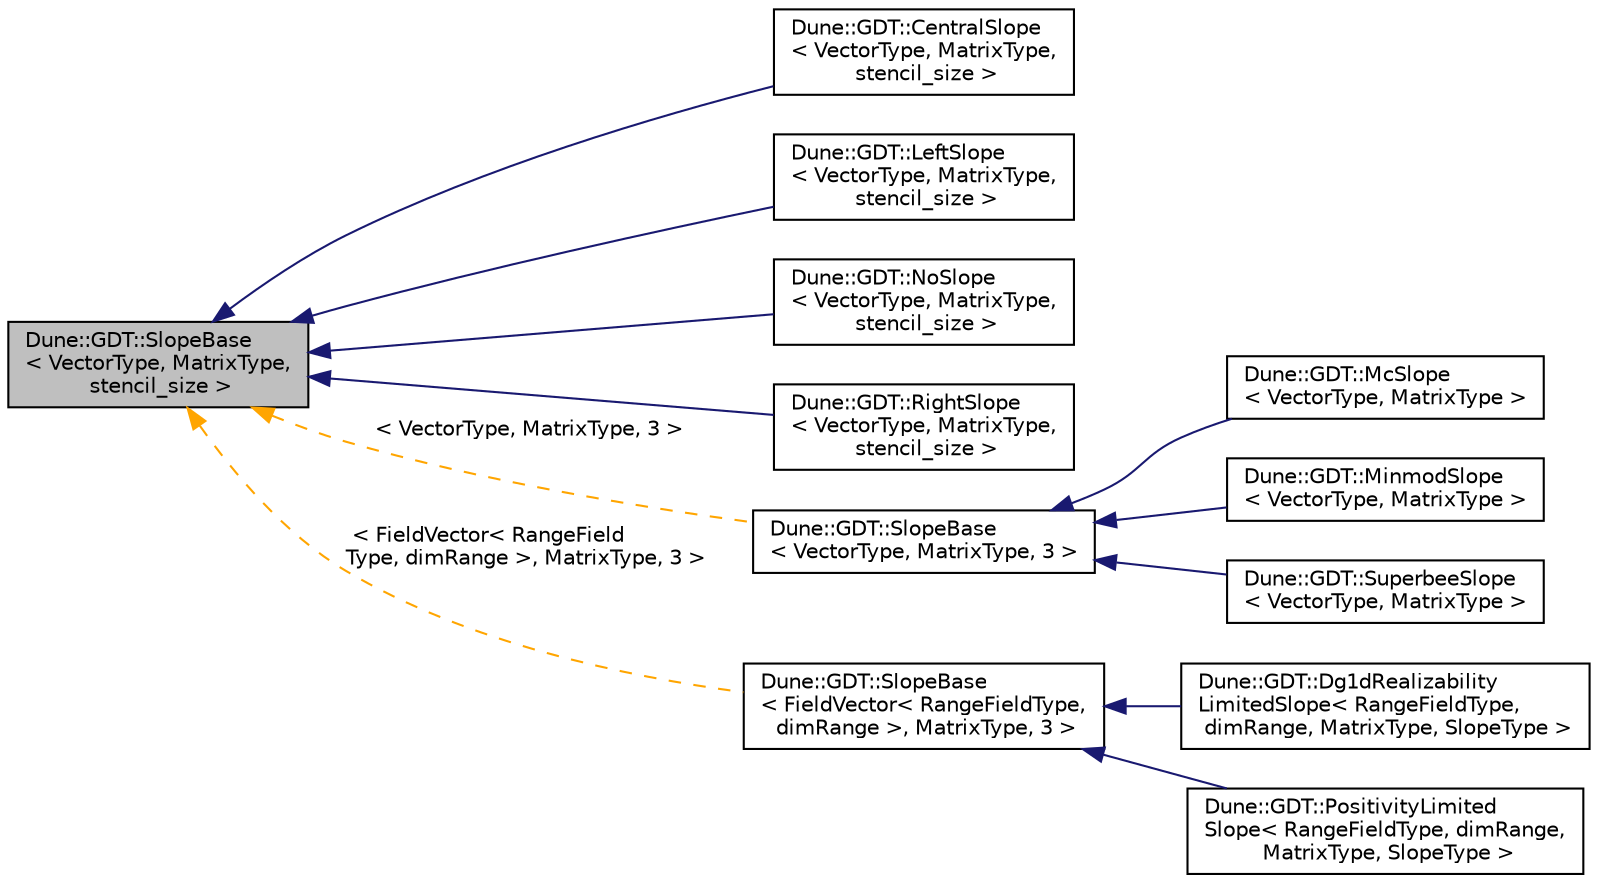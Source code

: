 digraph "Dune::GDT::SlopeBase&lt; VectorType, MatrixType, stencil_size &gt;"
{
  edge [fontname="Helvetica",fontsize="10",labelfontname="Helvetica",labelfontsize="10"];
  node [fontname="Helvetica",fontsize="10",shape=record];
  rankdir="LR";
  Node0 [label="Dune::GDT::SlopeBase\l\< VectorType, MatrixType,\l stencil_size \>",height=0.2,width=0.4,color="black", fillcolor="grey75", style="filled", fontcolor="black"];
  Node0 -> Node1 [dir="back",color="midnightblue",fontsize="10",style="solid",fontname="Helvetica"];
  Node1 [label="Dune::GDT::CentralSlope\l\< VectorType, MatrixType,\l stencil_size \>",height=0.2,width=0.4,color="black", fillcolor="white", style="filled",URL="$a02057.html"];
  Node0 -> Node2 [dir="back",color="midnightblue",fontsize="10",style="solid",fontname="Helvetica"];
  Node2 [label="Dune::GDT::LeftSlope\l\< VectorType, MatrixType,\l stencil_size \>",height=0.2,width=0.4,color="black", fillcolor="white", style="filled",URL="$a02061.html"];
  Node0 -> Node3 [dir="back",color="midnightblue",fontsize="10",style="solid",fontname="Helvetica"];
  Node3 [label="Dune::GDT::NoSlope\l\< VectorType, MatrixType,\l stencil_size \>",height=0.2,width=0.4,color="black", fillcolor="white", style="filled",URL="$a02069.html"];
  Node0 -> Node4 [dir="back",color="midnightblue",fontsize="10",style="solid",fontname="Helvetica"];
  Node4 [label="Dune::GDT::RightSlope\l\< VectorType, MatrixType,\l stencil_size \>",height=0.2,width=0.4,color="black", fillcolor="white", style="filled",URL="$a02065.html"];
  Node0 -> Node5 [dir="back",color="orange",fontsize="10",style="dashed",label=" \< VectorType, MatrixType, 3 \>" ,fontname="Helvetica"];
  Node5 [label="Dune::GDT::SlopeBase\l\< VectorType, MatrixType, 3 \>",height=0.2,width=0.4,color="black", fillcolor="white", style="filled",URL="$a02053.html"];
  Node5 -> Node6 [dir="back",color="midnightblue",fontsize="10",style="solid",fontname="Helvetica"];
  Node6 [label="Dune::GDT::McSlope\l\< VectorType, MatrixType \>",height=0.2,width=0.4,color="black", fillcolor="white", style="filled",URL="$a02077.html"];
  Node5 -> Node7 [dir="back",color="midnightblue",fontsize="10",style="solid",fontname="Helvetica"];
  Node7 [label="Dune::GDT::MinmodSlope\l\< VectorType, MatrixType \>",height=0.2,width=0.4,color="black", fillcolor="white", style="filled",URL="$a02073.html"];
  Node5 -> Node8 [dir="back",color="midnightblue",fontsize="10",style="solid",fontname="Helvetica"];
  Node8 [label="Dune::GDT::SuperbeeSlope\l\< VectorType, MatrixType \>",height=0.2,width=0.4,color="black", fillcolor="white", style="filled",URL="$a02081.html"];
  Node0 -> Node9 [dir="back",color="orange",fontsize="10",style="dashed",label=" \< FieldVector\< RangeField\lType, dimRange \>, MatrixType, 3 \>" ,fontname="Helvetica"];
  Node9 [label="Dune::GDT::SlopeBase\l\< FieldVector\< RangeFieldType,\l dimRange \>, MatrixType, 3 \>",height=0.2,width=0.4,color="black", fillcolor="white", style="filled",URL="$a02053.html"];
  Node9 -> Node10 [dir="back",color="midnightblue",fontsize="10",style="solid",fontname="Helvetica"];
  Node10 [label="Dune::GDT::Dg1dRealizability\lLimitedSlope\< RangeFieldType,\l dimRange, MatrixType, SlopeType \>",height=0.2,width=0.4,color="black", fillcolor="white", style="filled",URL="$a02089.html"];
  Node9 -> Node11 [dir="back",color="midnightblue",fontsize="10",style="solid",fontname="Helvetica"];
  Node11 [label="Dune::GDT::PositivityLimited\lSlope\< RangeFieldType, dimRange,\l MatrixType, SlopeType \>",height=0.2,width=0.4,color="black", fillcolor="white", style="filled",URL="$a02085.html"];
}
